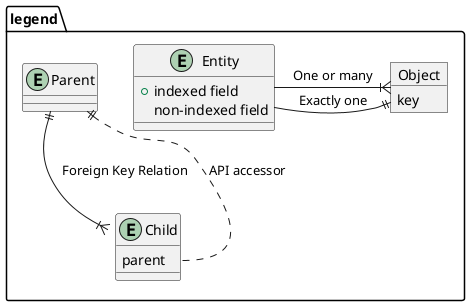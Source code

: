 @startuml
package legend {
    entity Parent
    entity Child {
        parent
    }

    Child::parent ..|| Parent : "API accessor"
    Parent ||--|{ Child : "   Foreign Key Relation"

    entity Entity {
      +indexed field
      non-indexed field
    }

    object Object {
        key
    }

    Entity -|| Object : "Exactly one"
    Entity -|{ Object : "One or many"
}
@enduml
